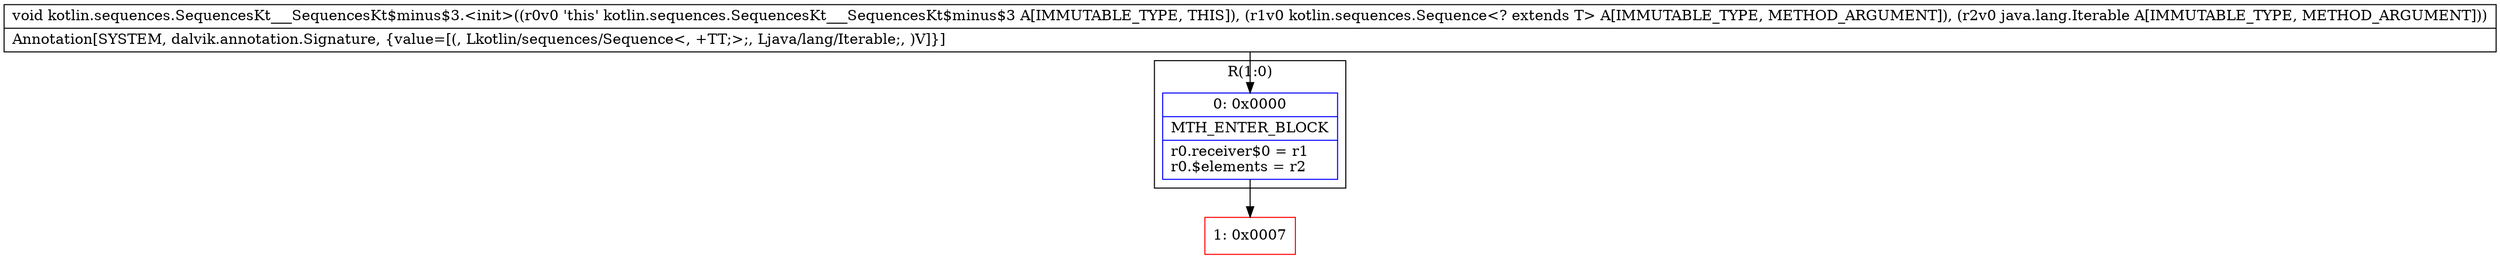 digraph "CFG forkotlin.sequences.SequencesKt___SequencesKt$minus$3.\<init\>(Lkotlin\/sequences\/Sequence;Ljava\/lang\/Iterable;)V" {
subgraph cluster_Region_2062198521 {
label = "R(1:0)";
node [shape=record,color=blue];
Node_0 [shape=record,label="{0\:\ 0x0000|MTH_ENTER_BLOCK\l|r0.receiver$0 = r1\lr0.$elements = r2\l}"];
}
Node_1 [shape=record,color=red,label="{1\:\ 0x0007}"];
MethodNode[shape=record,label="{void kotlin.sequences.SequencesKt___SequencesKt$minus$3.\<init\>((r0v0 'this' kotlin.sequences.SequencesKt___SequencesKt$minus$3 A[IMMUTABLE_TYPE, THIS]), (r1v0 kotlin.sequences.Sequence\<? extends T\> A[IMMUTABLE_TYPE, METHOD_ARGUMENT]), (r2v0 java.lang.Iterable A[IMMUTABLE_TYPE, METHOD_ARGUMENT]))  | Annotation[SYSTEM, dalvik.annotation.Signature, \{value=[(, Lkotlin\/sequences\/Sequence\<, +TT;\>;, Ljava\/lang\/Iterable;, )V]\}]\l}"];
MethodNode -> Node_0;
Node_0 -> Node_1;
}

